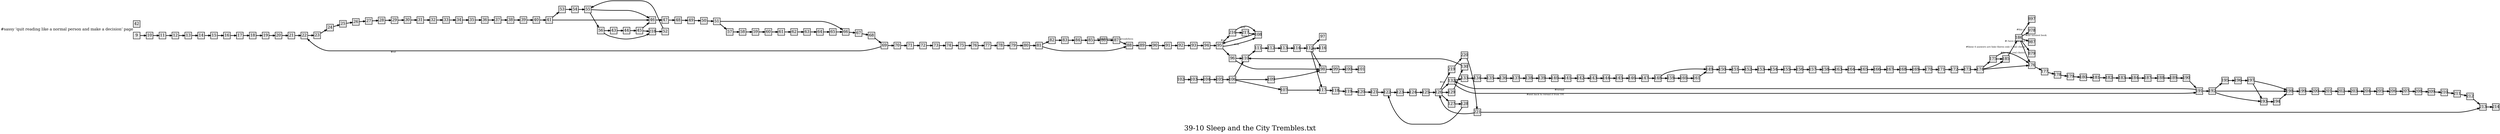 digraph g{
  graph [ label="39-10 Sleep and the City Trembles.txt" rankdir=LR, ordering=out, fontsize=36, nodesep="0.35", ranksep="0.45"];
  node  [shape=rect, penwidth=2, fontsize=20, style=filled, fillcolor=grey90, margin="0,0", labelfloat=true, regular=true, fixedsize=true];
  edge  [labelfloat=true, penwidth=3, fontsize=12];
  9 -> 10;
  10 -> 11;
  11 -> 12;
  12 -> 13;
  13 -> 14;
  14 -> 15;
  15 -> 16;
  16 -> 17;
  17 -> 18;
  18 -> 19;
  19 -> 20;
  20 -> 21;
  21 -> 22;
  22 -> 23;
  23 -> 24;
  24 -> 25;
  25 -> 26;
  26 -> 27;
  27 -> 28;
  28 -> 29;
  29 -> 30;
  30 -> 31;
  31 -> 32;
  32 -> 33;
  33 -> 34;
  34 -> 35;
  35 -> 36;
  36 -> 37;
  37 -> 38;
  38 -> 39;
  39 -> 40;
  40 -> 41;
  41 -> 53;
  41 -> 46;
  42	[ xlabel="#sassy ‘quit reading like a normal person and make a decision’ page" ];
  43 -> 44;
  44 -> 45;
  45 -> 46;
  45 -> 218;
  46 -> 47;
  47 -> 48;
  48 -> 49;
  49 -> 50;
  50 -> 51;
  51 -> 66;
  51 -> 57;
  52 -> 55;
  53 -> 54;
  54 -> 55;
  55 -> 46;
  55 -> 56;
  56 -> 43;
  56 -> 218;
  57 -> 58;
  58 -> 59;
  59 -> 60;
  60 -> 61;
  61 -> 62;
  62 -> 63;
  63 -> 64;
  64 -> 65;
  65 -> 66;
  66 -> 67;
  67 -> 68;
  68 -> 69;
  69 -> 22	[ xlabel="#ref" ];
  69 -> 70;
  70 -> 71;
  71 -> 72;
  72 -> 73;
  73 -> 74;
  74 -> 75;
  75 -> 76;
  76 -> 77;
  77 -> 78;
  78 -> 79;
  79 -> 80;
  80 -> 81;
  81 -> 82;
  81 -> 88;
  82 -> 83;
  83 -> 84;
  84 -> 85;
  85 -> 86	[ xlabel="#youcheatedandI’mproudofyou" ];
  86 -> 87;
  87 -> 88;
  88 -> 89;
  89 -> 90;
  90 -> 91;
  91 -> 92;
  92 -> 93;
  93 -> 94;
  94 -> 95;
  95 -> 216	[ xlabel="#ref" ];
  95 -> 108	[ xlabel="#ref" ];
  95 -> 96;
  96 -> 110;
  96 -> 98;
  216 -> 108	[ xlabel="#ref" ];
  98 -> 99;
  99 -> 100;
  100 -> 101;
  102 -> 103;
  103 -> 104;
  104 -> 105;
  105 -> 106;
  106 -> 110;
  106 -> 109;
  106 -> 107;
  107 -> 117;
  108 -> 95;
  109 -> 98;
  110 -> 111;
  111 -> 112;
  112 -> 113;
  113 -> 114;
  114 -> 115;
  115 -> 98;
  115 -> 117;
  115 -> 97;
  115 -> 116	[ xlabel="#ref" ];
  117 -> 118;
  118 -> 119;
  119 -> 120;
  120 -> 121;
  121 -> 122;
  122 -> 123;
  123 -> 124;
  124 -> 125;
  125 -> 126;
  126 -> 219	[ xlabel="#ref" ];
  126 -> 132;
  126 -> 129;
  126 -> 127;
  127 -> 128;
  128 -> 122;
  129 -> 130;
  130 -> 110;
  132 -> 133;
  133 -> 134;
  134 -> 135;
  135 -> 136;
  136 -> 137;
  137 -> 138;
  138 -> 139;
  139 -> 140;
  140 -> 141;
  141 -> 142;
  142 -> 143;
  143 -> 144;
  144 -> 145;
  145 -> 146;
  146 -> 147;
  147 -> 148;
  148 -> 149;
  148 -> 159;
  149 -> 150;
  150 -> 151;
  151 -> 152;
  152 -> 153;
  153 -> 154;
  154 -> 155;
  155 -> 156;
  156 -> 157;
  157 -> 158;
  158 -> 163;
  159 -> 160;
  160 -> 161;
  161 -> 149;
  163 -> 164;
  164 -> 165;
  165 -> 166;
  166 -> 167;
  167 -> 168;
  168 -> 169;
  169 -> 170;
  170 -> 171;
  171 -> 172;
  172 -> 173;
  173 -> 174;
  174 -> 175;
  174 -> 176;
  174 -> 185;
  175 -> 176;
  175 -> 185;
  176 -> 177;
  177 -> 178;
  178 -> 179;
  179 -> 180;
  180 -> 181;
  181 -> 182;
  182 -> 183;
  183 -> 184;
  184 -> 187;
  185 -> 186;
  186 -> 897	[ xlabel="#this is" ];
  186 -> 978	[ xlabel="#the sassiest book" ];
  186 -> 987	[ xlabel="#i have ever read" ];
  186 -> 879	[ xlabel="#these 4 answers are fake theres only 1 real choice" ];
  186 -> 176	[ xlabel="#the only real choice" ];
  187 -> 188;
  188 -> 189;
  189 -> 190;
  190 -> 191;
  191 -> 132	[ xlabel="#reread" ];
  191 -> 192;
  132 -> 191	[ xlabel="#sent back to reread if from 191" ];
  192 -> 195;
  192 -> 198;
  192 -> 193;
  193 -> 194;
  194 -> 198;
  195 -> 196;
  196 -> 197;
  197 -> 198;
  197 -> 193;
  198 -> 199;
  199 -> 200;
  200 -> 201;
  201 -> 202;
  202 -> 203;
  203 -> 204;
  204 -> 205;
  205 -> 206;
  206 -> 207;
  207 -> 208;
  208 -> 209;
  209 -> 210;
  210 -> 211;
  211 -> 212;
  212 -> 213;
  213 -> 214;
  216 -> 217;
  217 -> 108;
  218 -> 52;
  219 -> 220;
  220 -> 221;
  221 -> 126;
  221 -> 213;

}

